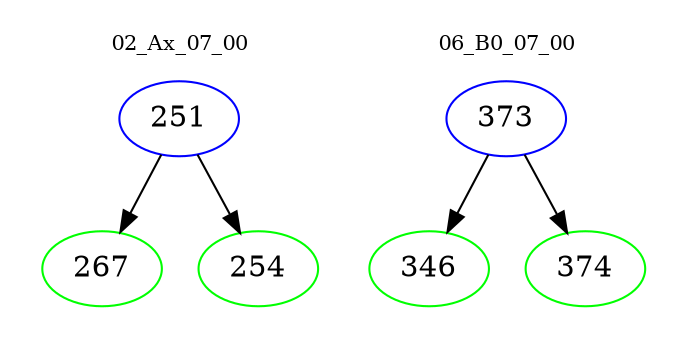 digraph{
subgraph cluster_0 {
color = white
label = "02_Ax_07_00";
fontsize=10;
T0_251 [label="251", color="blue"]
T0_251 -> T0_267 [color="black"]
T0_267 [label="267", color="green"]
T0_251 -> T0_254 [color="black"]
T0_254 [label="254", color="green"]
}
subgraph cluster_1 {
color = white
label = "06_B0_07_00";
fontsize=10;
T1_373 [label="373", color="blue"]
T1_373 -> T1_346 [color="black"]
T1_346 [label="346", color="green"]
T1_373 -> T1_374 [color="black"]
T1_374 [label="374", color="green"]
}
}
